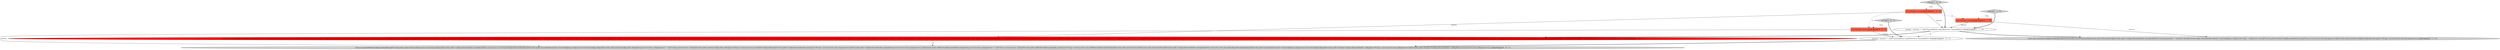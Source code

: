 digraph {
7 [style = filled, label = "leaving['0', '0', '1']", fillcolor = lightgray, shape = diamond image = "AAA0AAABBB3BBB"];
2 [style = filled, label = "joining = (servers != null)? ImmutableList.copyOf(servers): ImmutableList.of()@@@3@@@['1', '1', '0']", fillcolor = white, shape = ellipse image = "AAA0AAABBB1BBB"];
10 [style = filled, label = "return new JoinAddStatConfigEnsembleable(){@Override public byte(( forEnsemble(){return this.forEnsemble()}@Override public ConfigureEnsembleable storingStatIn(Stat stat){return new InternalConfigureEnsembleable()}@Override public Ensembleable<byte((> fromConfig(long config){return this.fromConfig(config)}@Override public JoinStatConfigurable adding(String server){return adding((server != null)? Arrays.asList(server): null)}@Override public JoinStatConfigurable adding(List<String> servers){return new JoinStatConfigurable(){@Override public ConfigureEnsembleable joining(List<String> servers){return this.joining(servers)}@Override public ConfigureEnsembleable joining(String server){return this.joining(server)}}}@Override public AddStatConfigEnsembleable joining(String server){return joining((server != null)? Arrays.asList(server): null)}@Override public AddStatConfigEnsembleable joining(List<String> servers){return new AddStatConfigEnsembleable(){@Override public byte(( forEnsemble(){return this.forEnsemble()}@Override public ConfigureEnsembleable storingStatIn(Stat stat){return new InternalConfigureEnsembleable()}@Override public Ensembleable<byte((> fromConfig(long config){return this.fromConfig(config)}@Override public Statable<ConfigureEnsembleable> adding(List<String> servers){return this.adding(servers)}@Override public Statable<ConfigureEnsembleable> adding(String server){return this.adding(server)}}}}@@@4@@@['0', '0', '1']", fillcolor = lightgray, shape = ellipse image = "AAA0AAABBB3BBB"];
5 [style = filled, label = "return new LeaveStatConfigEnsembleable(){@Override public byte(( forEnsemble(){return this.forEnsemble()}@Override public ConfigureEnsembleable storingStatIn(Stat stat){responseStat = statreturn this}@Override public Ensembleable<byte((> fromConfig(long config){fromConfig = configreturn this}@Override public JoinStatConfigEnsembleable leaving(String server){return this.leaving(server)}@Override public JoinStatConfigEnsembleable leaving(List<String> servers){return this.leaving(servers)}}@@@4@@@['0', '1', '0']", fillcolor = lightgray, shape = ellipse image = "AAA0AAABBB2BBB"];
8 [style = filled, label = "List<String> servers@@@2@@@['0', '0', '1']", fillcolor = tomato, shape = box image = "AAA0AAABBB3BBB"];
3 [style = filled, label = "return new LeaveAddStatConfigEnsembleable(){@Override public byte(( forEnsemble(){return this.forEnsemble()}@Override public ConfigureEnsembleable storingStatIn(Stat stat){return new InternalConfigureEnsembleable()}@Override public Ensembleable<byte((> fromConfig(long config){return this.fromConfig(config)}@Override public LeaveStatConfigEnsembleable adding(String server){return adding((server != null)? Arrays.asList(server): null)}@Override public LeaveStatConfigEnsembleable adding(List<String> servers){return new LeaveStatConfigEnsembleable(){@Override public byte(( forEnsemble(){return this.forEnsemble()}@Override public ConfigureEnsembleable storingStatIn(Stat stat){return new InternalConfigureEnsembleable()}@Override public Ensembleable<byte((> fromConfig(long config){return this.fromConfig(config)}@Override public Statable<ConfigureEnsembleable> leaving(List<String> servers){return this.leaving(servers)}@Override public Statable<ConfigureEnsembleable> leaving(String server){return this.leaving(server)}}}@Override public AddStatConfigEnsembleable leaving(String server){return leaving((server != null)? Arrays.asList(server): null)}@Override public AddStatConfigEnsembleable leaving(List<String> servers){return new AddStatConfigEnsembleable(){@Override public byte(( forEnsemble(){return this.forEnsemble()}@Override public ConfigureEnsembleable storingStatIn(Stat stat){return new InternalConfigureEnsembleable()}@Override public ConfigureEnsembleable fromConfig(long config){return new InternalConfigureEnsembleable()}@Override public Statable<ConfigureEnsembleable> adding(List<String> servers){return this.adding(servers)}@Override public Statable<ConfigureEnsembleable> adding(String server){return this.adding(server)}}}}@@@4@@@['1', '0', '0']", fillcolor = red, shape = ellipse image = "AAA1AAABBB1BBB"];
9 [style = filled, label = "leaving = (servers != null)? ImmutableList.copyOf(servers): ImmutableList.of()@@@3@@@['0', '0', '1']", fillcolor = white, shape = ellipse image = "AAA0AAABBB3BBB"];
6 [style = filled, label = "joining['0', '1', '0']", fillcolor = lightgray, shape = diamond image = "AAA0AAABBB2BBB"];
4 [style = filled, label = "List<String> servers@@@2@@@['0', '1', '0']", fillcolor = tomato, shape = box image = "AAA1AAABBB2BBB"];
0 [style = filled, label = "List<String> servers@@@2@@@['1', '0', '0']", fillcolor = tomato, shape = box image = "AAA1AAABBB1BBB"];
1 [style = filled, label = "joining['1', '0', '0']", fillcolor = lightgray, shape = diamond image = "AAA0AAABBB1BBB"];
4->5 [style = solid, label="servers"];
7->9 [style = bold, label=""];
0->8 [style = dashed, label="0"];
4->2 [style = solid, label="servers"];
1->2 [style = bold, label=""];
0->4 [style = dashed, label="0"];
1->0 [style = dotted, label="true"];
3->10 [style = dashed, label="0"];
8->9 [style = solid, label="servers"];
9->10 [style = bold, label=""];
0->2 [style = solid, label="servers"];
8->10 [style = solid, label="servers"];
6->4 [style = dotted, label="true"];
7->8 [style = dotted, label="true"];
2->9 [style = dashed, label="0"];
0->3 [style = solid, label="servers"];
2->3 [style = bold, label=""];
2->5 [style = bold, label=""];
6->2 [style = bold, label=""];
}
